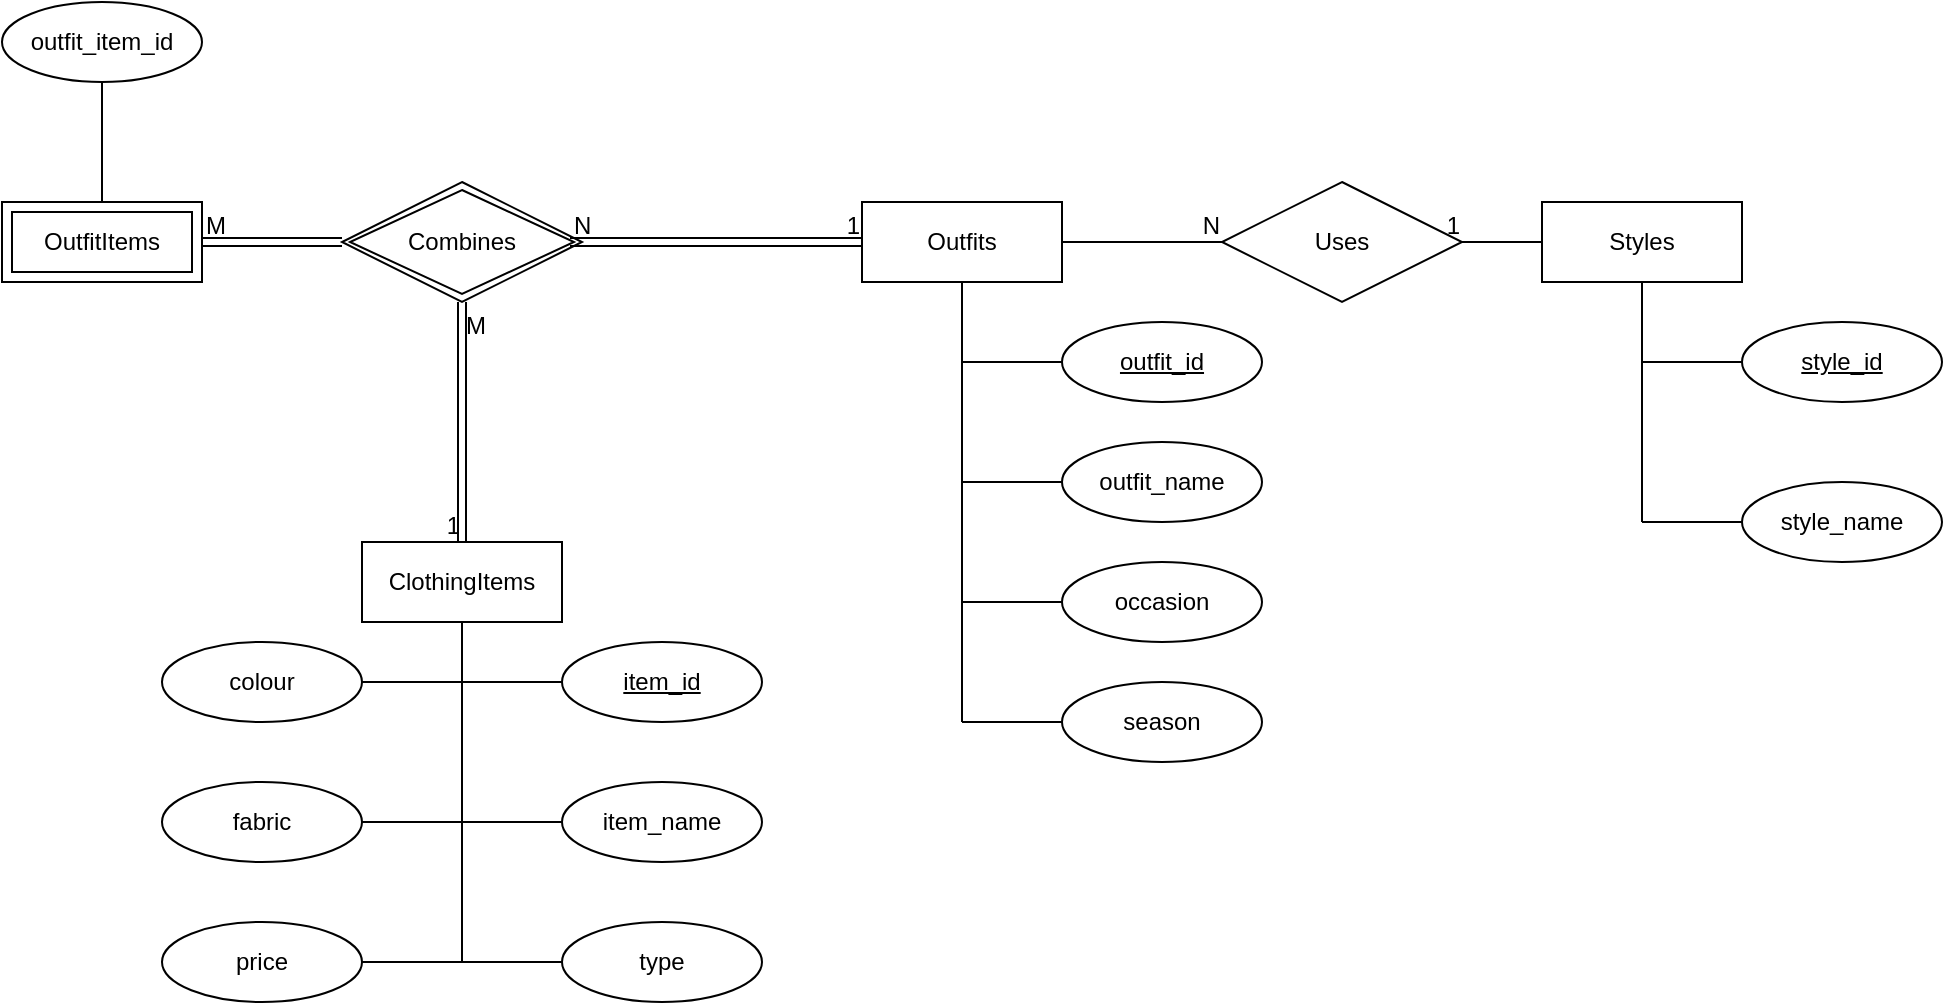 <mxfile version="24.8.6">
  <diagram id="R2lEEEUBdFMjLlhIrx00" name="Page-1">
    <mxGraphModel dx="1318" dy="548" grid="1" gridSize="10" guides="1" tooltips="1" connect="1" arrows="1" fold="1" page="1" pageScale="1" pageWidth="850" pageHeight="1100" math="0" shadow="0" extFonts="Permanent Marker^https://fonts.googleapis.com/css?family=Permanent+Marker">
      <root>
        <mxCell id="0" />
        <mxCell id="1" parent="0" />
        <mxCell id="lJmSRfU9jsoVM-i2f_cR-11" value="" style="group" vertex="1" connectable="0" parent="1">
          <mxGeometry x="450" y="120" width="200" height="180" as="geometry" />
        </mxCell>
        <mxCell id="lJmSRfU9jsoVM-i2f_cR-2" value="Styles" style="whiteSpace=wrap;html=1;align=center;" vertex="1" parent="lJmSRfU9jsoVM-i2f_cR-11">
          <mxGeometry width="100" height="40" as="geometry" />
        </mxCell>
        <mxCell id="lJmSRfU9jsoVM-i2f_cR-3" value="style_id" style="ellipse;whiteSpace=wrap;html=1;align=center;fontStyle=4;" vertex="1" parent="lJmSRfU9jsoVM-i2f_cR-11">
          <mxGeometry x="100" y="60" width="100" height="40" as="geometry" />
        </mxCell>
        <mxCell id="lJmSRfU9jsoVM-i2f_cR-5" value="" style="endArrow=none;html=1;rounded=0;exitX=0.5;exitY=1;exitDx=0;exitDy=0;" edge="1" parent="lJmSRfU9jsoVM-i2f_cR-11" source="lJmSRfU9jsoVM-i2f_cR-2">
          <mxGeometry relative="1" as="geometry">
            <mxPoint x="170" y="330" as="sourcePoint" />
            <mxPoint x="50" y="160" as="targetPoint" />
          </mxGeometry>
        </mxCell>
        <mxCell id="lJmSRfU9jsoVM-i2f_cR-7" value="style_name" style="ellipse;whiteSpace=wrap;html=1;align=center;" vertex="1" parent="lJmSRfU9jsoVM-i2f_cR-11">
          <mxGeometry x="100" y="140" width="100" height="40" as="geometry" />
        </mxCell>
        <mxCell id="lJmSRfU9jsoVM-i2f_cR-9" value="" style="endArrow=none;html=1;rounded=0;entryX=0;entryY=0.5;entryDx=0;entryDy=0;" edge="1" parent="lJmSRfU9jsoVM-i2f_cR-11" target="lJmSRfU9jsoVM-i2f_cR-7">
          <mxGeometry relative="1" as="geometry">
            <mxPoint x="50" y="160" as="sourcePoint" />
            <mxPoint x="330" y="330" as="targetPoint" />
          </mxGeometry>
        </mxCell>
        <mxCell id="lJmSRfU9jsoVM-i2f_cR-10" value="" style="endArrow=none;html=1;rounded=0;entryX=0;entryY=0.5;entryDx=0;entryDy=0;" edge="1" parent="lJmSRfU9jsoVM-i2f_cR-11" target="lJmSRfU9jsoVM-i2f_cR-3">
          <mxGeometry relative="1" as="geometry">
            <mxPoint x="50" y="80" as="sourcePoint" />
            <mxPoint x="330" y="330" as="targetPoint" />
          </mxGeometry>
        </mxCell>
        <mxCell id="lJmSRfU9jsoVM-i2f_cR-24" value="" style="group" vertex="1" connectable="0" parent="1">
          <mxGeometry x="110" y="120" width="200" height="280" as="geometry" />
        </mxCell>
        <mxCell id="lJmSRfU9jsoVM-i2f_cR-12" value="Outfits" style="whiteSpace=wrap;html=1;align=center;" vertex="1" parent="lJmSRfU9jsoVM-i2f_cR-24">
          <mxGeometry width="100" height="40" as="geometry" />
        </mxCell>
        <mxCell id="lJmSRfU9jsoVM-i2f_cR-14" value="" style="endArrow=none;html=1;rounded=0;exitX=0.5;exitY=1;exitDx=0;exitDy=0;" edge="1" parent="lJmSRfU9jsoVM-i2f_cR-24" source="lJmSRfU9jsoVM-i2f_cR-12">
          <mxGeometry relative="1" as="geometry">
            <mxPoint x="150" y="370" as="sourcePoint" />
            <mxPoint x="50" y="260" as="targetPoint" />
          </mxGeometry>
        </mxCell>
        <mxCell id="lJmSRfU9jsoVM-i2f_cR-16" value="outfit_id" style="ellipse;whiteSpace=wrap;html=1;align=center;fontStyle=4;" vertex="1" parent="lJmSRfU9jsoVM-i2f_cR-24">
          <mxGeometry x="100" y="60" width="100" height="40" as="geometry" />
        </mxCell>
        <mxCell id="lJmSRfU9jsoVM-i2f_cR-17" value="outfit_name" style="ellipse;whiteSpace=wrap;html=1;align=center;" vertex="1" parent="lJmSRfU9jsoVM-i2f_cR-24">
          <mxGeometry x="100" y="120" width="100" height="40" as="geometry" />
        </mxCell>
        <mxCell id="lJmSRfU9jsoVM-i2f_cR-18" value="occasion" style="ellipse;whiteSpace=wrap;html=1;align=center;" vertex="1" parent="lJmSRfU9jsoVM-i2f_cR-24">
          <mxGeometry x="100" y="180" width="100" height="40" as="geometry" />
        </mxCell>
        <mxCell id="lJmSRfU9jsoVM-i2f_cR-19" value="season" style="ellipse;whiteSpace=wrap;html=1;align=center;" vertex="1" parent="lJmSRfU9jsoVM-i2f_cR-24">
          <mxGeometry x="100" y="240" width="100" height="40" as="geometry" />
        </mxCell>
        <mxCell id="lJmSRfU9jsoVM-i2f_cR-20" value="" style="endArrow=none;html=1;rounded=0;entryX=0;entryY=0.5;entryDx=0;entryDy=0;" edge="1" parent="lJmSRfU9jsoVM-i2f_cR-24" target="lJmSRfU9jsoVM-i2f_cR-19">
          <mxGeometry relative="1" as="geometry">
            <mxPoint x="50" y="260" as="sourcePoint" />
            <mxPoint x="310" y="370" as="targetPoint" />
          </mxGeometry>
        </mxCell>
        <mxCell id="lJmSRfU9jsoVM-i2f_cR-21" value="" style="endArrow=none;html=1;rounded=0;exitX=0;exitY=0.5;exitDx=0;exitDy=0;" edge="1" parent="lJmSRfU9jsoVM-i2f_cR-24" source="lJmSRfU9jsoVM-i2f_cR-18">
          <mxGeometry relative="1" as="geometry">
            <mxPoint x="150" y="370" as="sourcePoint" />
            <mxPoint x="50" y="200" as="targetPoint" />
          </mxGeometry>
        </mxCell>
        <mxCell id="lJmSRfU9jsoVM-i2f_cR-22" value="" style="endArrow=none;html=1;rounded=0;entryX=0;entryY=0.5;entryDx=0;entryDy=0;" edge="1" parent="lJmSRfU9jsoVM-i2f_cR-24" target="lJmSRfU9jsoVM-i2f_cR-17">
          <mxGeometry relative="1" as="geometry">
            <mxPoint x="50" y="140" as="sourcePoint" />
            <mxPoint x="310" y="370" as="targetPoint" />
          </mxGeometry>
        </mxCell>
        <mxCell id="lJmSRfU9jsoVM-i2f_cR-23" value="" style="endArrow=none;html=1;rounded=0;entryX=0;entryY=0.5;entryDx=0;entryDy=0;" edge="1" parent="lJmSRfU9jsoVM-i2f_cR-24" target="lJmSRfU9jsoVM-i2f_cR-16">
          <mxGeometry relative="1" as="geometry">
            <mxPoint x="50" y="80" as="sourcePoint" />
            <mxPoint x="310" y="370" as="targetPoint" />
          </mxGeometry>
        </mxCell>
        <mxCell id="lJmSRfU9jsoVM-i2f_cR-38" value="" style="group" vertex="1" connectable="0" parent="1">
          <mxGeometry x="-240" y="290" width="300" height="230" as="geometry" />
        </mxCell>
        <mxCell id="lJmSRfU9jsoVM-i2f_cR-25" value="ClothingItems" style="whiteSpace=wrap;html=1;align=center;" vertex="1" parent="lJmSRfU9jsoVM-i2f_cR-38">
          <mxGeometry x="100" width="100" height="40" as="geometry" />
        </mxCell>
        <mxCell id="lJmSRfU9jsoVM-i2f_cR-26" value="" style="endArrow=none;html=1;rounded=0;exitX=0.5;exitY=1;exitDx=0;exitDy=0;" edge="1" parent="lJmSRfU9jsoVM-i2f_cR-38" source="lJmSRfU9jsoVM-i2f_cR-25">
          <mxGeometry relative="1" as="geometry">
            <mxPoint x="250" y="370" as="sourcePoint" />
            <mxPoint x="150" y="210" as="targetPoint" />
          </mxGeometry>
        </mxCell>
        <mxCell id="lJmSRfU9jsoVM-i2f_cR-28" value="item_id" style="ellipse;whiteSpace=wrap;html=1;align=center;fontStyle=4;" vertex="1" parent="lJmSRfU9jsoVM-i2f_cR-38">
          <mxGeometry x="200" y="50" width="100" height="40" as="geometry" />
        </mxCell>
        <mxCell id="lJmSRfU9jsoVM-i2f_cR-29" value="item_name" style="ellipse;whiteSpace=wrap;html=1;align=center;" vertex="1" parent="lJmSRfU9jsoVM-i2f_cR-38">
          <mxGeometry x="200" y="120" width="100" height="40" as="geometry" />
        </mxCell>
        <mxCell id="lJmSRfU9jsoVM-i2f_cR-30" value="type" style="ellipse;whiteSpace=wrap;html=1;align=center;" vertex="1" parent="lJmSRfU9jsoVM-i2f_cR-38">
          <mxGeometry x="200" y="190" width="100" height="40" as="geometry" />
        </mxCell>
        <mxCell id="lJmSRfU9jsoVM-i2f_cR-31" value="colour" style="ellipse;whiteSpace=wrap;html=1;align=center;" vertex="1" parent="lJmSRfU9jsoVM-i2f_cR-38">
          <mxGeometry y="50" width="100" height="40" as="geometry" />
        </mxCell>
        <mxCell id="lJmSRfU9jsoVM-i2f_cR-32" value="fabric" style="ellipse;whiteSpace=wrap;html=1;align=center;" vertex="1" parent="lJmSRfU9jsoVM-i2f_cR-38">
          <mxGeometry y="120" width="100" height="40" as="geometry" />
        </mxCell>
        <mxCell id="lJmSRfU9jsoVM-i2f_cR-33" value="price" style="ellipse;whiteSpace=wrap;html=1;align=center;" vertex="1" parent="lJmSRfU9jsoVM-i2f_cR-38">
          <mxGeometry y="190" width="100" height="40" as="geometry" />
        </mxCell>
        <mxCell id="lJmSRfU9jsoVM-i2f_cR-34" value="" style="endArrow=none;html=1;rounded=0;exitX=0;exitY=0.5;exitDx=0;exitDy=0;" edge="1" parent="lJmSRfU9jsoVM-i2f_cR-38" source="lJmSRfU9jsoVM-i2f_cR-30">
          <mxGeometry relative="1" as="geometry">
            <mxPoint x="150" y="370" as="sourcePoint" />
            <mxPoint x="150" y="210" as="targetPoint" />
          </mxGeometry>
        </mxCell>
        <mxCell id="lJmSRfU9jsoVM-i2f_cR-35" value="" style="endArrow=none;html=1;rounded=0;exitX=1;exitY=0.5;exitDx=0;exitDy=0;" edge="1" parent="lJmSRfU9jsoVM-i2f_cR-38" source="lJmSRfU9jsoVM-i2f_cR-33">
          <mxGeometry relative="1" as="geometry">
            <mxPoint x="150" y="370" as="sourcePoint" />
            <mxPoint x="150" y="210" as="targetPoint" />
          </mxGeometry>
        </mxCell>
        <mxCell id="lJmSRfU9jsoVM-i2f_cR-36" value="" style="endArrow=none;html=1;rounded=0;exitX=0;exitY=0.5;exitDx=0;exitDy=0;entryX=1;entryY=0.5;entryDx=0;entryDy=0;" edge="1" parent="lJmSRfU9jsoVM-i2f_cR-38" source="lJmSRfU9jsoVM-i2f_cR-29" target="lJmSRfU9jsoVM-i2f_cR-32">
          <mxGeometry relative="1" as="geometry">
            <mxPoint x="150" y="370" as="sourcePoint" />
            <mxPoint x="310" y="370" as="targetPoint" />
          </mxGeometry>
        </mxCell>
        <mxCell id="lJmSRfU9jsoVM-i2f_cR-37" value="" style="endArrow=none;html=1;rounded=0;exitX=1;exitY=0.5;exitDx=0;exitDy=0;entryX=0;entryY=0.5;entryDx=0;entryDy=0;" edge="1" parent="lJmSRfU9jsoVM-i2f_cR-38" source="lJmSRfU9jsoVM-i2f_cR-31" target="lJmSRfU9jsoVM-i2f_cR-28">
          <mxGeometry relative="1" as="geometry">
            <mxPoint x="150" y="370" as="sourcePoint" />
            <mxPoint x="310" y="370" as="targetPoint" />
          </mxGeometry>
        </mxCell>
        <mxCell id="lJmSRfU9jsoVM-i2f_cR-45" value="Uses" style="shape=rhombus;perimeter=rhombusPerimeter;whiteSpace=wrap;html=1;align=center;" vertex="1" parent="1">
          <mxGeometry x="290" y="110" width="120" height="60" as="geometry" />
        </mxCell>
        <mxCell id="lJmSRfU9jsoVM-i2f_cR-46" value="" style="endArrow=none;html=1;rounded=0;entryX=1;entryY=0.5;entryDx=0;entryDy=0;exitX=0;exitY=0.5;exitDx=0;exitDy=0;" edge="1" parent="1" source="lJmSRfU9jsoVM-i2f_cR-2" target="lJmSRfU9jsoVM-i2f_cR-45">
          <mxGeometry relative="1" as="geometry">
            <mxPoint x="340" y="410" as="sourcePoint" />
            <mxPoint x="500" y="410" as="targetPoint" />
          </mxGeometry>
        </mxCell>
        <mxCell id="lJmSRfU9jsoVM-i2f_cR-47" value="1" style="resizable=0;html=1;whiteSpace=wrap;align=right;verticalAlign=bottom;" connectable="0" vertex="1" parent="lJmSRfU9jsoVM-i2f_cR-46">
          <mxGeometry x="1" relative="1" as="geometry" />
        </mxCell>
        <mxCell id="lJmSRfU9jsoVM-i2f_cR-48" value="" style="endArrow=none;html=1;rounded=0;entryX=0;entryY=0.5;entryDx=0;entryDy=0;exitX=1;exitY=0.5;exitDx=0;exitDy=0;" edge="1" parent="1" source="lJmSRfU9jsoVM-i2f_cR-12" target="lJmSRfU9jsoVM-i2f_cR-45">
          <mxGeometry relative="1" as="geometry">
            <mxPoint x="340" y="410" as="sourcePoint" />
            <mxPoint x="500" y="410" as="targetPoint" />
          </mxGeometry>
        </mxCell>
        <mxCell id="lJmSRfU9jsoVM-i2f_cR-49" value="N" style="resizable=0;html=1;whiteSpace=wrap;align=right;verticalAlign=bottom;" connectable="0" vertex="1" parent="lJmSRfU9jsoVM-i2f_cR-48">
          <mxGeometry x="1" relative="1" as="geometry" />
        </mxCell>
        <mxCell id="lJmSRfU9jsoVM-i2f_cR-50" value="Combines" style="shape=rhombus;double=1;perimeter=rhombusPerimeter;whiteSpace=wrap;html=1;align=center;" vertex="1" parent="1">
          <mxGeometry x="-150" y="110" width="120" height="60" as="geometry" />
        </mxCell>
        <mxCell id="lJmSRfU9jsoVM-i2f_cR-51" value="" style="group" vertex="1" connectable="0" parent="1">
          <mxGeometry x="-320" y="20" width="100" height="140" as="geometry" />
        </mxCell>
        <mxCell id="lJmSRfU9jsoVM-i2f_cR-39" value="OutfitItems" style="shape=ext;margin=3;double=1;whiteSpace=wrap;html=1;align=center;" vertex="1" parent="lJmSRfU9jsoVM-i2f_cR-51">
          <mxGeometry y="100" width="100" height="40" as="geometry" />
        </mxCell>
        <mxCell id="lJmSRfU9jsoVM-i2f_cR-40" value="" style="endArrow=none;html=1;rounded=0;entryX=0.5;entryY=0;entryDx=0;entryDy=0;exitX=0.5;exitY=0;exitDx=0;exitDy=0;" edge="1" parent="lJmSRfU9jsoVM-i2f_cR-51" source="lJmSRfU9jsoVM-i2f_cR-39" target="lJmSRfU9jsoVM-i2f_cR-41">
          <mxGeometry relative="1" as="geometry">
            <mxPoint x="190" y="470" as="sourcePoint" />
            <mxPoint x="170" y="220" as="targetPoint" />
          </mxGeometry>
        </mxCell>
        <mxCell id="lJmSRfU9jsoVM-i2f_cR-41" value="outfit_item_id" style="ellipse;whiteSpace=wrap;html=1;align=center;" vertex="1" parent="lJmSRfU9jsoVM-i2f_cR-51">
          <mxGeometry width="100" height="40" as="geometry" />
        </mxCell>
        <mxCell id="lJmSRfU9jsoVM-i2f_cR-52" value="" style="shape=link;html=1;rounded=0;exitX=1;exitY=0.5;exitDx=0;exitDy=0;entryX=0;entryY=0.5;entryDx=0;entryDy=0;" edge="1" parent="1" source="lJmSRfU9jsoVM-i2f_cR-39" target="lJmSRfU9jsoVM-i2f_cR-50">
          <mxGeometry relative="1" as="geometry">
            <mxPoint x="-250" y="410" as="sourcePoint" />
            <mxPoint x="-90" y="410" as="targetPoint" />
          </mxGeometry>
        </mxCell>
        <mxCell id="lJmSRfU9jsoVM-i2f_cR-53" value="M" style="resizable=0;html=1;whiteSpace=wrap;align=left;verticalAlign=bottom;" connectable="0" vertex="1" parent="lJmSRfU9jsoVM-i2f_cR-52">
          <mxGeometry x="-1" relative="1" as="geometry" />
        </mxCell>
        <mxCell id="lJmSRfU9jsoVM-i2f_cR-59" value="" style="shape=link;html=1;rounded=0;exitX=0.95;exitY=0.5;exitDx=0;exitDy=0;exitPerimeter=0;" edge="1" parent="1" source="lJmSRfU9jsoVM-i2f_cR-50" target="lJmSRfU9jsoVM-i2f_cR-12">
          <mxGeometry relative="1" as="geometry">
            <mxPoint x="-120" y="410" as="sourcePoint" />
            <mxPoint x="40" y="410" as="targetPoint" />
          </mxGeometry>
        </mxCell>
        <mxCell id="lJmSRfU9jsoVM-i2f_cR-60" value="N" style="resizable=0;html=1;whiteSpace=wrap;align=left;verticalAlign=bottom;" connectable="0" vertex="1" parent="lJmSRfU9jsoVM-i2f_cR-59">
          <mxGeometry x="-1" relative="1" as="geometry" />
        </mxCell>
        <mxCell id="lJmSRfU9jsoVM-i2f_cR-61" value="1" style="resizable=0;html=1;whiteSpace=wrap;align=right;verticalAlign=bottom;" connectable="0" vertex="1" parent="lJmSRfU9jsoVM-i2f_cR-59">
          <mxGeometry x="1" relative="1" as="geometry" />
        </mxCell>
        <mxCell id="lJmSRfU9jsoVM-i2f_cR-62" value="" style="shape=link;html=1;rounded=0;exitX=0.5;exitY=1;exitDx=0;exitDy=0;entryX=0.5;entryY=0;entryDx=0;entryDy=0;" edge="1" parent="1" source="lJmSRfU9jsoVM-i2f_cR-50" target="lJmSRfU9jsoVM-i2f_cR-25">
          <mxGeometry relative="1" as="geometry">
            <mxPoint x="-26" y="150" as="sourcePoint" />
            <mxPoint x="-60" y="280" as="targetPoint" />
          </mxGeometry>
        </mxCell>
        <mxCell id="lJmSRfU9jsoVM-i2f_cR-63" value="M" style="resizable=0;html=1;whiteSpace=wrap;align=left;verticalAlign=bottom;" connectable="0" vertex="1" parent="lJmSRfU9jsoVM-i2f_cR-62">
          <mxGeometry x="-1" relative="1" as="geometry">
            <mxPoint y="20" as="offset" />
          </mxGeometry>
        </mxCell>
        <mxCell id="lJmSRfU9jsoVM-i2f_cR-64" value="1" style="resizable=0;html=1;whiteSpace=wrap;align=right;verticalAlign=bottom;" connectable="0" vertex="1" parent="lJmSRfU9jsoVM-i2f_cR-62">
          <mxGeometry x="1" relative="1" as="geometry" />
        </mxCell>
      </root>
    </mxGraphModel>
  </diagram>
</mxfile>
